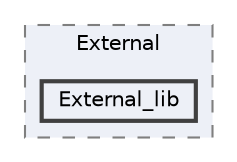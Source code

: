 digraph "C:/SourceCode/Clone/easysequenceprogramusingrtx64sdk/RTSeqSample/External/External_lib"
{
 // LATEX_PDF_SIZE
  bgcolor="transparent";
  edge [fontname=Helvetica,fontsize=10,labelfontname=Helvetica,labelfontsize=10];
  node [fontname=Helvetica,fontsize=10,shape=box,height=0.2,width=0.4];
  compound=true
  subgraph clusterdir_6a38b07282eb40060e0ef3ea131fb85f {
    graph [ bgcolor="#edf0f7", pencolor="grey50", label="External", fontname=Helvetica,fontsize=10 style="filled,dashed", URL="dir_6a38b07282eb40060e0ef3ea131fb85f.html",tooltip=""]
  dir_e014a3c1f3ff72532de50c338b2ae47f [label="External_lib", fillcolor="#edf0f7", color="grey25", style="filled,bold", URL="dir_e014a3c1f3ff72532de50c338b2ae47f.html",tooltip=""];
  }
}
